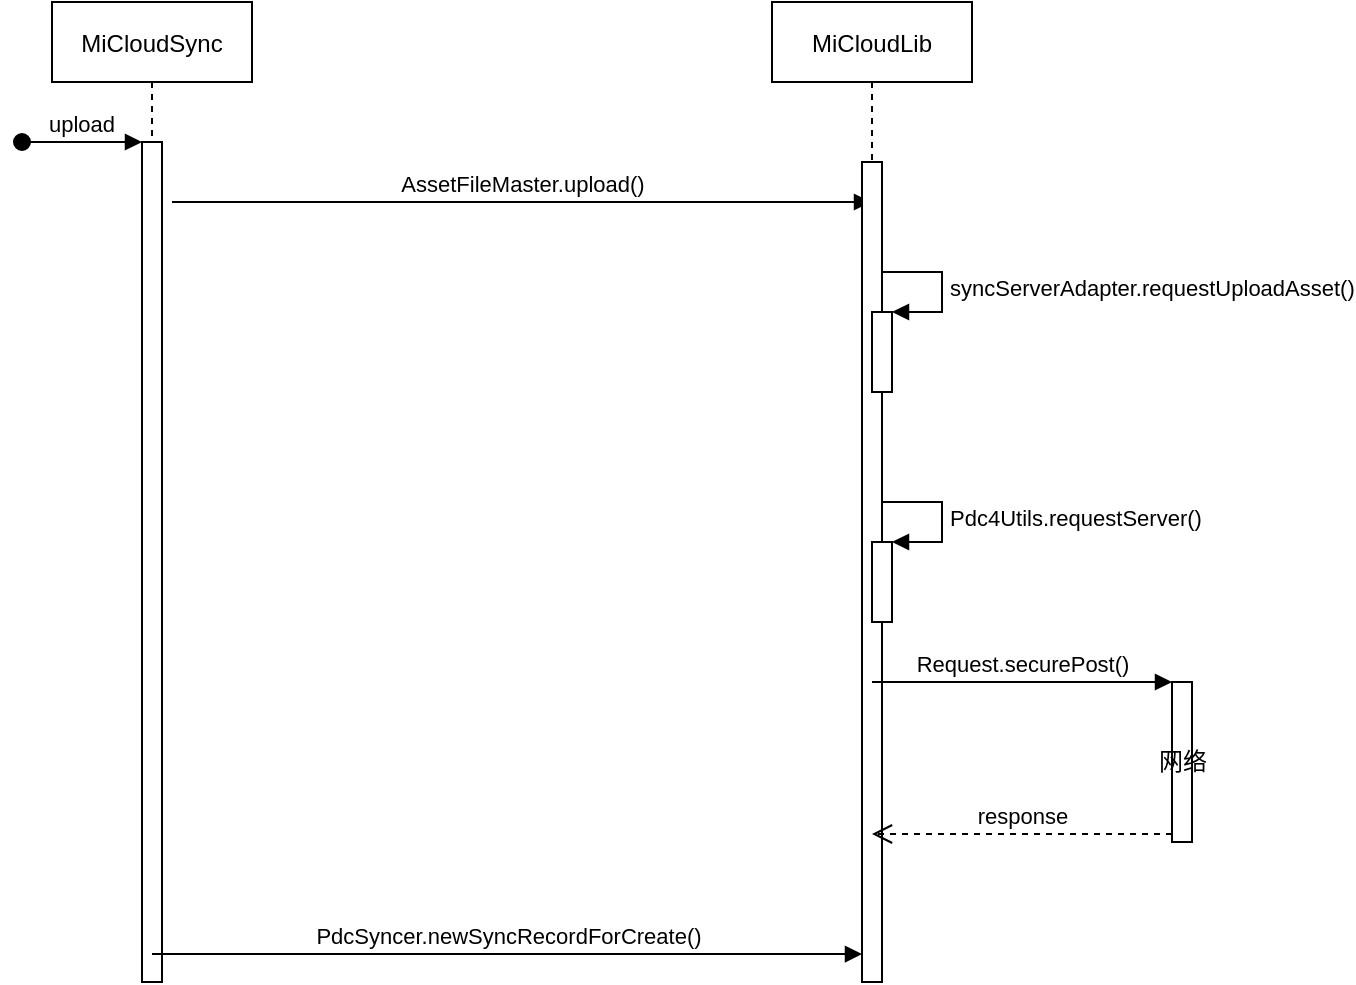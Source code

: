 <mxfile version="14.4.7" type="github">
  <diagram id="kgpKYQtTHZ0yAKxKKP6v" name="Page-1">
    <mxGraphModel dx="1422" dy="728" grid="1" gridSize="10" guides="1" tooltips="1" connect="1" arrows="1" fold="1" page="1" pageScale="1" pageWidth="850" pageHeight="1100" math="0" shadow="0">
      <root>
        <mxCell id="0" />
        <mxCell id="1" parent="0" />
        <mxCell id="3nuBFxr9cyL0pnOWT2aG-1" value="MiCloudSync" style="shape=umlLifeline;perimeter=lifelinePerimeter;container=1;collapsible=0;recursiveResize=0;rounded=0;shadow=0;strokeWidth=1;" parent="1" vertex="1">
          <mxGeometry x="120" y="80" width="100" height="490" as="geometry" />
        </mxCell>
        <mxCell id="3nuBFxr9cyL0pnOWT2aG-2" value="" style="points=[];perimeter=orthogonalPerimeter;rounded=0;shadow=0;strokeWidth=1;" parent="3nuBFxr9cyL0pnOWT2aG-1" vertex="1">
          <mxGeometry x="45" y="70" width="10" height="420" as="geometry" />
        </mxCell>
        <mxCell id="3nuBFxr9cyL0pnOWT2aG-3" value="upload" style="verticalAlign=bottom;startArrow=oval;endArrow=block;startSize=8;shadow=0;strokeWidth=1;" parent="3nuBFxr9cyL0pnOWT2aG-1" target="3nuBFxr9cyL0pnOWT2aG-2" edge="1">
          <mxGeometry relative="1" as="geometry">
            <mxPoint x="-15" y="70" as="sourcePoint" />
          </mxGeometry>
        </mxCell>
        <mxCell id="IQgS4CGgNtPwGN7f8e-a-3" value="&lt;span style=&quot;text-align: left&quot;&gt;AssetFileMaster.upload()&lt;/span&gt;" style="html=1;verticalAlign=bottom;endArrow=block;" edge="1" parent="3nuBFxr9cyL0pnOWT2aG-1" target="3nuBFxr9cyL0pnOWT2aG-5">
          <mxGeometry width="80" relative="1" as="geometry">
            <mxPoint x="60" y="100" as="sourcePoint" />
            <mxPoint x="140" y="100" as="targetPoint" />
          </mxGeometry>
        </mxCell>
        <mxCell id="3nuBFxr9cyL0pnOWT2aG-5" value="MiCloudLib" style="shape=umlLifeline;perimeter=lifelinePerimeter;container=1;collapsible=0;recursiveResize=0;rounded=0;shadow=0;strokeWidth=1;" parent="1" vertex="1">
          <mxGeometry x="480" y="80" width="100" height="490" as="geometry" />
        </mxCell>
        <mxCell id="3nuBFxr9cyL0pnOWT2aG-6" value="" style="points=[];perimeter=orthogonalPerimeter;rounded=0;shadow=0;strokeWidth=1;" parent="3nuBFxr9cyL0pnOWT2aG-5" vertex="1">
          <mxGeometry x="45" y="80" width="10" height="410" as="geometry" />
        </mxCell>
        <mxCell id="IQgS4CGgNtPwGN7f8e-a-7" value="" style="html=1;points=[];perimeter=orthogonalPerimeter;" vertex="1" parent="3nuBFxr9cyL0pnOWT2aG-5">
          <mxGeometry x="50" y="155" width="10" height="40" as="geometry" />
        </mxCell>
        <mxCell id="IQgS4CGgNtPwGN7f8e-a-8" value="syncServerAdapter.requestUploadAsset()" style="edgeStyle=orthogonalEdgeStyle;html=1;align=left;spacingLeft=2;endArrow=block;rounded=0;entryX=1;entryY=0;" edge="1" target="IQgS4CGgNtPwGN7f8e-a-7" parent="3nuBFxr9cyL0pnOWT2aG-5">
          <mxGeometry relative="1" as="geometry">
            <mxPoint x="55" y="135" as="sourcePoint" />
            <Array as="points">
              <mxPoint x="85" y="135" />
            </Array>
          </mxGeometry>
        </mxCell>
        <mxCell id="IQgS4CGgNtPwGN7f8e-a-13" value="" style="html=1;points=[];perimeter=orthogonalPerimeter;" vertex="1" parent="3nuBFxr9cyL0pnOWT2aG-5">
          <mxGeometry x="50" y="270" width="10" height="40" as="geometry" />
        </mxCell>
        <mxCell id="IQgS4CGgNtPwGN7f8e-a-14" value="Pdc4Utils.requestServer()" style="edgeStyle=orthogonalEdgeStyle;html=1;align=left;spacingLeft=2;endArrow=block;rounded=0;entryX=1;entryY=0;" edge="1" target="IQgS4CGgNtPwGN7f8e-a-13" parent="3nuBFxr9cyL0pnOWT2aG-5">
          <mxGeometry relative="1" as="geometry">
            <mxPoint x="55" y="250" as="sourcePoint" />
            <Array as="points">
              <mxPoint x="85" y="250" />
            </Array>
          </mxGeometry>
        </mxCell>
        <mxCell id="IQgS4CGgNtPwGN7f8e-a-15" value="网络" style="html=1;points=[];perimeter=orthogonalPerimeter;" vertex="1" parent="1">
          <mxGeometry x="680" y="420" width="10" height="80" as="geometry" />
        </mxCell>
        <mxCell id="IQgS4CGgNtPwGN7f8e-a-16" value="Request.securePost()" style="html=1;verticalAlign=bottom;endArrow=block;entryX=0;entryY=0;" edge="1" target="IQgS4CGgNtPwGN7f8e-a-15" parent="1" source="3nuBFxr9cyL0pnOWT2aG-5">
          <mxGeometry relative="1" as="geometry">
            <mxPoint x="610" y="420" as="sourcePoint" />
          </mxGeometry>
        </mxCell>
        <mxCell id="IQgS4CGgNtPwGN7f8e-a-17" value="response" style="html=1;verticalAlign=bottom;endArrow=open;dashed=1;endSize=8;exitX=0;exitY=0.95;" edge="1" source="IQgS4CGgNtPwGN7f8e-a-15" parent="1" target="3nuBFxr9cyL0pnOWT2aG-5">
          <mxGeometry relative="1" as="geometry">
            <mxPoint x="610" y="496" as="targetPoint" />
          </mxGeometry>
        </mxCell>
        <mxCell id="IQgS4CGgNtPwGN7f8e-a-4" value="PdcSyncer.newSyncRecordForCreate()" style="html=1;verticalAlign=bottom;endArrow=block;entryX=0;entryY=0.966;entryDx=0;entryDy=0;entryPerimeter=0;" edge="1" parent="1" source="3nuBFxr9cyL0pnOWT2aG-1" target="3nuBFxr9cyL0pnOWT2aG-6">
          <mxGeometry width="80" relative="1" as="geometry">
            <mxPoint x="190" y="520" as="sourcePoint" />
            <mxPoint x="510" y="520" as="targetPoint" />
          </mxGeometry>
        </mxCell>
      </root>
    </mxGraphModel>
  </diagram>
</mxfile>
